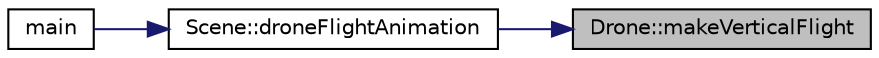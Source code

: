 digraph "Drone::makeVerticalFlight"
{
 // INTERACTIVE_SVG=YES
 // LATEX_PDF_SIZE
  edge [fontname="Helvetica",fontsize="10",labelfontname="Helvetica",labelfontsize="10"];
  node [fontname="Helvetica",fontsize="10",shape=record];
  rankdir="RL";
  Node1 [label="Drone::makeVerticalFlight",height=0.2,width=0.4,color="black", fillcolor="grey75", style="filled", fontcolor="black",tooltip="Funkcja przemieszcza drona w kierunku pionowym wzdłuż osi z."];
  Node1 -> Node2 [dir="back",color="midnightblue",fontsize="10",style="solid",fontname="Helvetica"];
  Node2 [label="Scene::droneFlightAnimation",height=0.2,width=0.4,color="black", fillcolor="white", style="filled",URL="$class_scene.html#ad045dbcdcb99b8ab9f79a177ea3d2fc0",tooltip="Funkcja wykonuje animacje lotu drona."];
  Node2 -> Node3 [dir="back",color="midnightblue",fontsize="10",style="solid",fontname="Helvetica"];
  Node3 [label="main",height=0.2,width=0.4,color="black", fillcolor="white", style="filled",URL="$main_8cpp.html#ae66f6b31b5ad750f1fe042a706a4e3d4",tooltip=" "];
}
